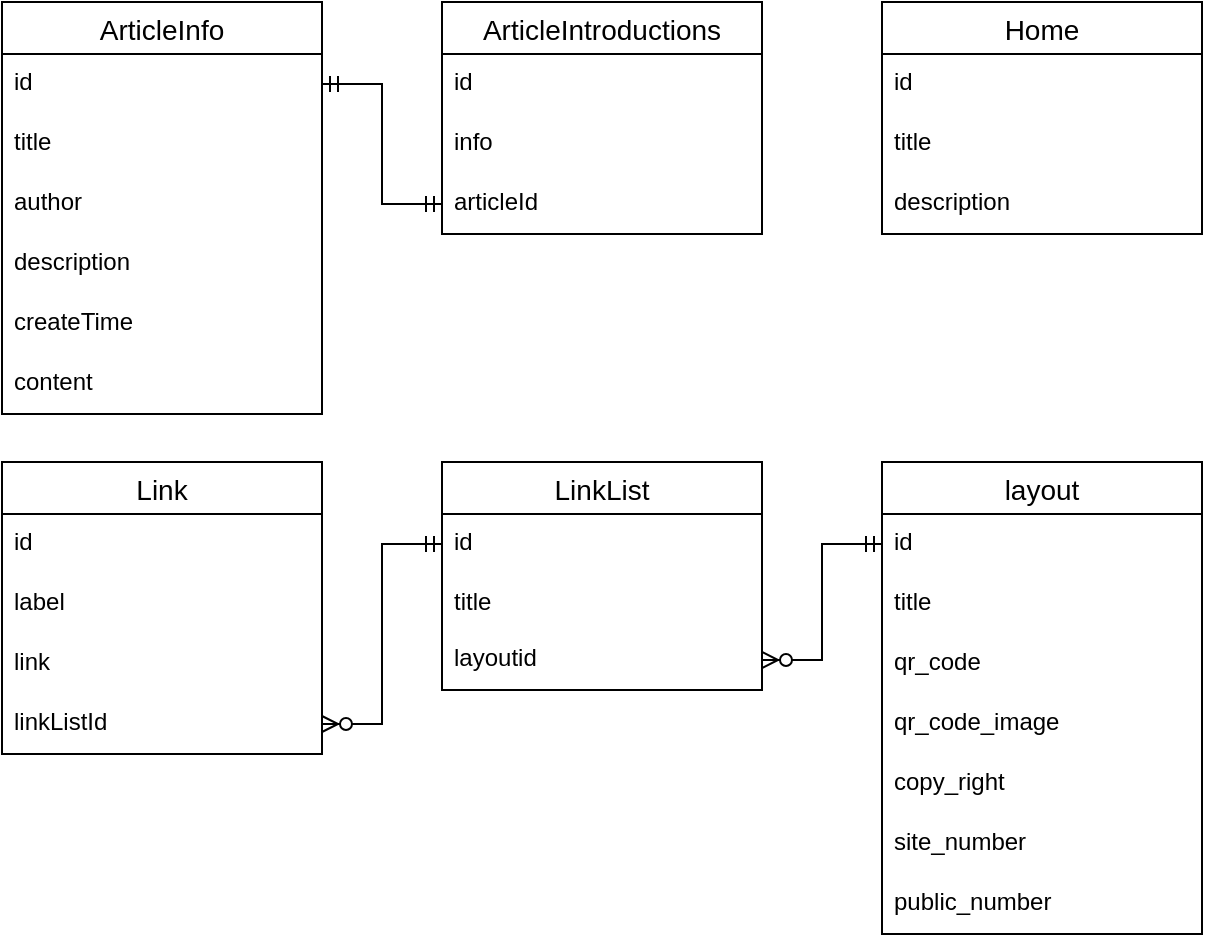 <mxfile version="20.8.5" type="onedrive"><diagram id="R2lEEEUBdFMjLlhIrx00" name="Page-1"><mxGraphModel grid="1" page="1" gridSize="10" guides="1" tooltips="1" connect="1" arrows="1" fold="1" pageScale="1" pageWidth="850" pageHeight="1100" background="none" math="0" shadow="0" extFonts="Permanent Marker^https://fonts.googleapis.com/css?family=Permanent+Marker"><root><mxCell id="0"/><mxCell id="1" parent="0"/><mxCell id="pdWSYl0oJlPRVCNuEBwg-1" value="ArticleInfo" style="swimlane;fontStyle=0;childLayout=stackLayout;horizontal=1;startSize=26;horizontalStack=0;resizeParent=1;resizeParentMax=0;resizeLast=0;collapsible=1;marginBottom=0;align=center;fontSize=14;" vertex="1" parent="1"><mxGeometry x="690" y="60" width="160" height="206" as="geometry"/></mxCell><mxCell id="pdWSYl0oJlPRVCNuEBwg-2" value="id" style="text;strokeColor=none;fillColor=none;spacingLeft=4;spacingRight=4;overflow=hidden;rotatable=0;points=[[0,0.5],[1,0.5]];portConstraint=eastwest;fontSize=12;" vertex="1" parent="pdWSYl0oJlPRVCNuEBwg-1"><mxGeometry y="26" width="160" height="30" as="geometry"/></mxCell><mxCell id="pdWSYl0oJlPRVCNuEBwg-3" value="title" style="text;strokeColor=none;fillColor=none;spacingLeft=4;spacingRight=4;overflow=hidden;rotatable=0;points=[[0,0.5],[1,0.5]];portConstraint=eastwest;fontSize=12;" vertex="1" parent="pdWSYl0oJlPRVCNuEBwg-1"><mxGeometry y="56" width="160" height="30" as="geometry"/></mxCell><mxCell id="pdWSYl0oJlPRVCNuEBwg-4" value="author" style="text;strokeColor=none;fillColor=none;spacingLeft=4;spacingRight=4;overflow=hidden;rotatable=0;points=[[0,0.5],[1,0.5]];portConstraint=eastwest;fontSize=12;" vertex="1" parent="pdWSYl0oJlPRVCNuEBwg-1"><mxGeometry y="86" width="160" height="30" as="geometry"/></mxCell><mxCell id="pdWSYl0oJlPRVCNuEBwg-5" value="description" style="text;strokeColor=none;fillColor=none;spacingLeft=4;spacingRight=4;overflow=hidden;rotatable=0;points=[[0,0.5],[1,0.5]];portConstraint=eastwest;fontSize=12;" vertex="1" parent="pdWSYl0oJlPRVCNuEBwg-1"><mxGeometry y="116" width="160" height="30" as="geometry"/></mxCell><mxCell id="pdWSYl0oJlPRVCNuEBwg-6" value="createTime" style="text;strokeColor=none;fillColor=none;spacingLeft=4;spacingRight=4;overflow=hidden;rotatable=0;points=[[0,0.5],[1,0.5]];portConstraint=eastwest;fontSize=12;" vertex="1" parent="pdWSYl0oJlPRVCNuEBwg-1"><mxGeometry y="146" width="160" height="30" as="geometry"/></mxCell><mxCell id="pdWSYl0oJlPRVCNuEBwg-7" value="content" style="text;strokeColor=none;fillColor=none;spacingLeft=4;spacingRight=4;overflow=hidden;rotatable=0;points=[[0,0.5],[1,0.5]];portConstraint=eastwest;fontSize=12;" vertex="1" parent="pdWSYl0oJlPRVCNuEBwg-1"><mxGeometry y="176" width="160" height="30" as="geometry"/></mxCell><mxCell id="pdWSYl0oJlPRVCNuEBwg-8" value="ArticleIntroductions" style="swimlane;fontStyle=0;childLayout=stackLayout;horizontal=1;startSize=26;horizontalStack=0;resizeParent=1;resizeParentMax=0;resizeLast=0;collapsible=1;marginBottom=0;align=center;fontSize=14;" vertex="1" parent="1"><mxGeometry x="910" y="60" width="160" height="116" as="geometry"/></mxCell><mxCell id="pdWSYl0oJlPRVCNuEBwg-9" value="id" style="text;strokeColor=none;fillColor=none;spacingLeft=4;spacingRight=4;overflow=hidden;rotatable=0;points=[[0,0.5],[1,0.5]];portConstraint=eastwest;fontSize=12;" vertex="1" parent="pdWSYl0oJlPRVCNuEBwg-8"><mxGeometry y="26" width="160" height="30" as="geometry"/></mxCell><mxCell id="pdWSYl0oJlPRVCNuEBwg-10" value="info" style="text;strokeColor=none;fillColor=none;spacingLeft=4;spacingRight=4;overflow=hidden;rotatable=0;points=[[0,0.5],[1,0.5]];portConstraint=eastwest;fontSize=12;" vertex="1" parent="pdWSYl0oJlPRVCNuEBwg-8"><mxGeometry y="56" width="160" height="30" as="geometry"/></mxCell><mxCell id="pdWSYl0oJlPRVCNuEBwg-11" value="articleId" style="text;strokeColor=none;fillColor=none;spacingLeft=4;spacingRight=4;overflow=hidden;rotatable=0;points=[[0,0.5],[1,0.5]];portConstraint=eastwest;fontSize=12;" vertex="1" parent="pdWSYl0oJlPRVCNuEBwg-8"><mxGeometry y="86" width="160" height="30" as="geometry"/></mxCell><mxCell id="pdWSYl0oJlPRVCNuEBwg-12" value="Home" style="swimlane;fontStyle=0;childLayout=stackLayout;horizontal=1;startSize=26;horizontalStack=0;resizeParent=1;resizeParentMax=0;resizeLast=0;collapsible=1;marginBottom=0;align=center;fontSize=14;" vertex="1" parent="1"><mxGeometry x="1130" y="60" width="160" height="116" as="geometry"/></mxCell><mxCell id="pdWSYl0oJlPRVCNuEBwg-13" value="id" style="text;strokeColor=none;fillColor=none;spacingLeft=4;spacingRight=4;overflow=hidden;rotatable=0;points=[[0,0.5],[1,0.5]];portConstraint=eastwest;fontSize=12;" vertex="1" parent="pdWSYl0oJlPRVCNuEBwg-12"><mxGeometry y="26" width="160" height="30" as="geometry"/></mxCell><mxCell id="pdWSYl0oJlPRVCNuEBwg-14" value="title" style="text;strokeColor=none;fillColor=none;spacingLeft=4;spacingRight=4;overflow=hidden;rotatable=0;points=[[0,0.5],[1,0.5]];portConstraint=eastwest;fontSize=12;" vertex="1" parent="pdWSYl0oJlPRVCNuEBwg-12"><mxGeometry y="56" width="160" height="30" as="geometry"/></mxCell><mxCell id="pdWSYl0oJlPRVCNuEBwg-15" value="description" style="text;strokeColor=none;fillColor=none;spacingLeft=4;spacingRight=4;overflow=hidden;rotatable=0;points=[[0,0.5],[1,0.5]];portConstraint=eastwest;fontSize=12;" vertex="1" parent="pdWSYl0oJlPRVCNuEBwg-12"><mxGeometry y="86" width="160" height="30" as="geometry"/></mxCell><mxCell id="pdWSYl0oJlPRVCNuEBwg-16" value="layout" style="swimlane;fontStyle=0;childLayout=stackLayout;horizontal=1;startSize=26;horizontalStack=0;resizeParent=1;resizeParentMax=0;resizeLast=0;collapsible=1;marginBottom=0;align=center;fontSize=14;" vertex="1" parent="1"><mxGeometry x="1130" y="290" width="160" height="236" as="geometry"/></mxCell><mxCell id="pdWSYl0oJlPRVCNuEBwg-17" value="id" style="text;strokeColor=none;fillColor=none;spacingLeft=4;spacingRight=4;overflow=hidden;rotatable=0;points=[[0,0.5],[1,0.5]];portConstraint=eastwest;fontSize=12;" vertex="1" parent="pdWSYl0oJlPRVCNuEBwg-16"><mxGeometry y="26" width="160" height="30" as="geometry"/></mxCell><mxCell id="pdWSYl0oJlPRVCNuEBwg-18" value="title" style="text;strokeColor=none;fillColor=none;spacingLeft=4;spacingRight=4;overflow=hidden;rotatable=0;points=[[0,0.5],[1,0.5]];portConstraint=eastwest;fontSize=12;" vertex="1" parent="pdWSYl0oJlPRVCNuEBwg-16"><mxGeometry y="56" width="160" height="30" as="geometry"/></mxCell><mxCell id="pdWSYl0oJlPRVCNuEBwg-19" value="qr_code" style="text;strokeColor=none;fillColor=none;spacingLeft=4;spacingRight=4;overflow=hidden;rotatable=0;points=[[0,0.5],[1,0.5]];portConstraint=eastwest;fontSize=12;" vertex="1" parent="pdWSYl0oJlPRVCNuEBwg-16"><mxGeometry y="86" width="160" height="30" as="geometry"/></mxCell><mxCell id="pdWSYl0oJlPRVCNuEBwg-20" value="qr_code_image" style="text;strokeColor=none;fillColor=none;spacingLeft=4;spacingRight=4;overflow=hidden;rotatable=0;points=[[0,0.5],[1,0.5]];portConstraint=eastwest;fontSize=12;" vertex="1" parent="pdWSYl0oJlPRVCNuEBwg-16"><mxGeometry y="116" width="160" height="30" as="geometry"/></mxCell><mxCell id="pdWSYl0oJlPRVCNuEBwg-21" value="copy_right" style="text;strokeColor=none;fillColor=none;spacingLeft=4;spacingRight=4;overflow=hidden;rotatable=0;points=[[0,0.5],[1,0.5]];portConstraint=eastwest;fontSize=12;" vertex="1" parent="pdWSYl0oJlPRVCNuEBwg-16"><mxGeometry y="146" width="160" height="30" as="geometry"/></mxCell><mxCell id="pdWSYl0oJlPRVCNuEBwg-22" value="site_number" style="text;strokeColor=none;fillColor=none;spacingLeft=4;spacingRight=4;overflow=hidden;rotatable=0;points=[[0,0.5],[1,0.5]];portConstraint=eastwest;fontSize=12;" vertex="1" parent="pdWSYl0oJlPRVCNuEBwg-16"><mxGeometry y="176" width="160" height="30" as="geometry"/></mxCell><mxCell id="pdWSYl0oJlPRVCNuEBwg-23" value="public_number" style="text;strokeColor=none;fillColor=none;spacingLeft=4;spacingRight=4;overflow=hidden;rotatable=0;points=[[0,0.5],[1,0.5]];portConstraint=eastwest;fontSize=12;" vertex="1" parent="pdWSYl0oJlPRVCNuEBwg-16"><mxGeometry y="206" width="160" height="30" as="geometry"/></mxCell><mxCell id="pdWSYl0oJlPRVCNuEBwg-24" value="LinkList" style="swimlane;fontStyle=0;childLayout=stackLayout;horizontal=1;startSize=26;horizontalStack=0;resizeParent=1;resizeParentMax=0;resizeLast=0;collapsible=1;marginBottom=0;align=center;fontSize=14;" vertex="1" parent="1"><mxGeometry x="910" y="290" width="160" height="114" as="geometry"/></mxCell><mxCell id="pdWSYl0oJlPRVCNuEBwg-26" value="id" style="text;strokeColor=none;fillColor=none;spacingLeft=4;spacingRight=4;overflow=hidden;rotatable=0;points=[[0,0.5],[1,0.5]];portConstraint=eastwest;fontSize=12;" vertex="1" parent="pdWSYl0oJlPRVCNuEBwg-24"><mxGeometry y="26" width="160" height="30" as="geometry"/></mxCell><mxCell id="pdWSYl0oJlPRVCNuEBwg-25" value="title" style="text;strokeColor=none;fillColor=none;spacingLeft=4;spacingRight=4;overflow=hidden;rotatable=0;points=[[0,0.5],[1,0.5]];portConstraint=eastwest;fontSize=12;" vertex="1" parent="pdWSYl0oJlPRVCNuEBwg-24"><mxGeometry y="56" width="160" height="28" as="geometry"/></mxCell><mxCell id="pdWSYl0oJlPRVCNuEBwg-27" value="layoutid" style="text;strokeColor=none;fillColor=none;spacingLeft=4;spacingRight=4;overflow=hidden;rotatable=0;points=[[0,0.5],[1,0.5]];portConstraint=eastwest;fontSize=12;" vertex="1" parent="pdWSYl0oJlPRVCNuEBwg-24"><mxGeometry y="84" width="160" height="30" as="geometry"/></mxCell><mxCell id="pdWSYl0oJlPRVCNuEBwg-28" value="Link" style="swimlane;fontStyle=0;childLayout=stackLayout;horizontal=1;startSize=26;horizontalStack=0;resizeParent=1;resizeParentMax=0;resizeLast=0;collapsible=1;marginBottom=0;align=center;fontSize=14;" vertex="1" parent="1"><mxGeometry x="690" y="290" width="160" height="146" as="geometry"/></mxCell><mxCell id="pdWSYl0oJlPRVCNuEBwg-29" value="id" style="text;strokeColor=none;fillColor=none;spacingLeft=4;spacingRight=4;overflow=hidden;rotatable=0;points=[[0,0.5],[1,0.5]];portConstraint=eastwest;fontSize=12;" vertex="1" parent="pdWSYl0oJlPRVCNuEBwg-28"><mxGeometry y="26" width="160" height="30" as="geometry"/></mxCell><mxCell id="pdWSYl0oJlPRVCNuEBwg-30" value="label" style="text;strokeColor=none;fillColor=none;spacingLeft=4;spacingRight=4;overflow=hidden;rotatable=0;points=[[0,0.5],[1,0.5]];portConstraint=eastwest;fontSize=12;" vertex="1" parent="pdWSYl0oJlPRVCNuEBwg-28"><mxGeometry y="56" width="160" height="30" as="geometry"/></mxCell><mxCell id="pdWSYl0oJlPRVCNuEBwg-31" value="link" style="text;strokeColor=none;fillColor=none;spacingLeft=4;spacingRight=4;overflow=hidden;rotatable=0;points=[[0,0.5],[1,0.5]];portConstraint=eastwest;fontSize=12;" vertex="1" parent="pdWSYl0oJlPRVCNuEBwg-28"><mxGeometry y="86" width="160" height="30" as="geometry"/></mxCell><mxCell id="pdWSYl0oJlPRVCNuEBwg-32" value="linkListId" style="text;strokeColor=none;fillColor=none;spacingLeft=4;spacingRight=4;overflow=hidden;rotatable=0;points=[[0,0.5],[1,0.5]];portConstraint=eastwest;fontSize=12;" vertex="1" parent="pdWSYl0oJlPRVCNuEBwg-28"><mxGeometry y="116" width="160" height="30" as="geometry"/></mxCell><mxCell id="pdWSYl0oJlPRVCNuEBwg-34" value="" style="edgeStyle=entityRelationEdgeStyle;fontSize=12;html=1;endArrow=ERzeroToMany;startArrow=ERmandOne;rounded=0;" edge="1" parent="1" source="pdWSYl0oJlPRVCNuEBwg-26" target="pdWSYl0oJlPRVCNuEBwg-32"><mxGeometry width="100" height="100" relative="1" as="geometry"><mxPoint x="760" y="670" as="sourcePoint"/><mxPoint x="860" y="570" as="targetPoint"/></mxGeometry></mxCell><mxCell id="pdWSYl0oJlPRVCNuEBwg-36" value="" style="edgeStyle=entityRelationEdgeStyle;fontSize=12;html=1;endArrow=ERzeroToMany;startArrow=ERmandOne;rounded=0;" edge="1" parent="1" source="pdWSYl0oJlPRVCNuEBwg-17" target="pdWSYl0oJlPRVCNuEBwg-27"><mxGeometry width="100" height="100" relative="1" as="geometry"><mxPoint x="650" y="490" as="sourcePoint"/><mxPoint x="750" y="390" as="targetPoint"/></mxGeometry></mxCell><mxCell id="pdWSYl0oJlPRVCNuEBwg-37" value="" style="edgeStyle=entityRelationEdgeStyle;fontSize=12;html=1;endArrow=ERmandOne;startArrow=ERmandOne;rounded=0;" edge="1" parent="1" source="pdWSYl0oJlPRVCNuEBwg-11" target="pdWSYl0oJlPRVCNuEBwg-2"><mxGeometry width="100" height="100" relative="1" as="geometry"><mxPoint x="650" y="490" as="sourcePoint"/><mxPoint x="750" y="390" as="targetPoint"/></mxGeometry></mxCell></root></mxGraphModel></diagram></mxfile>